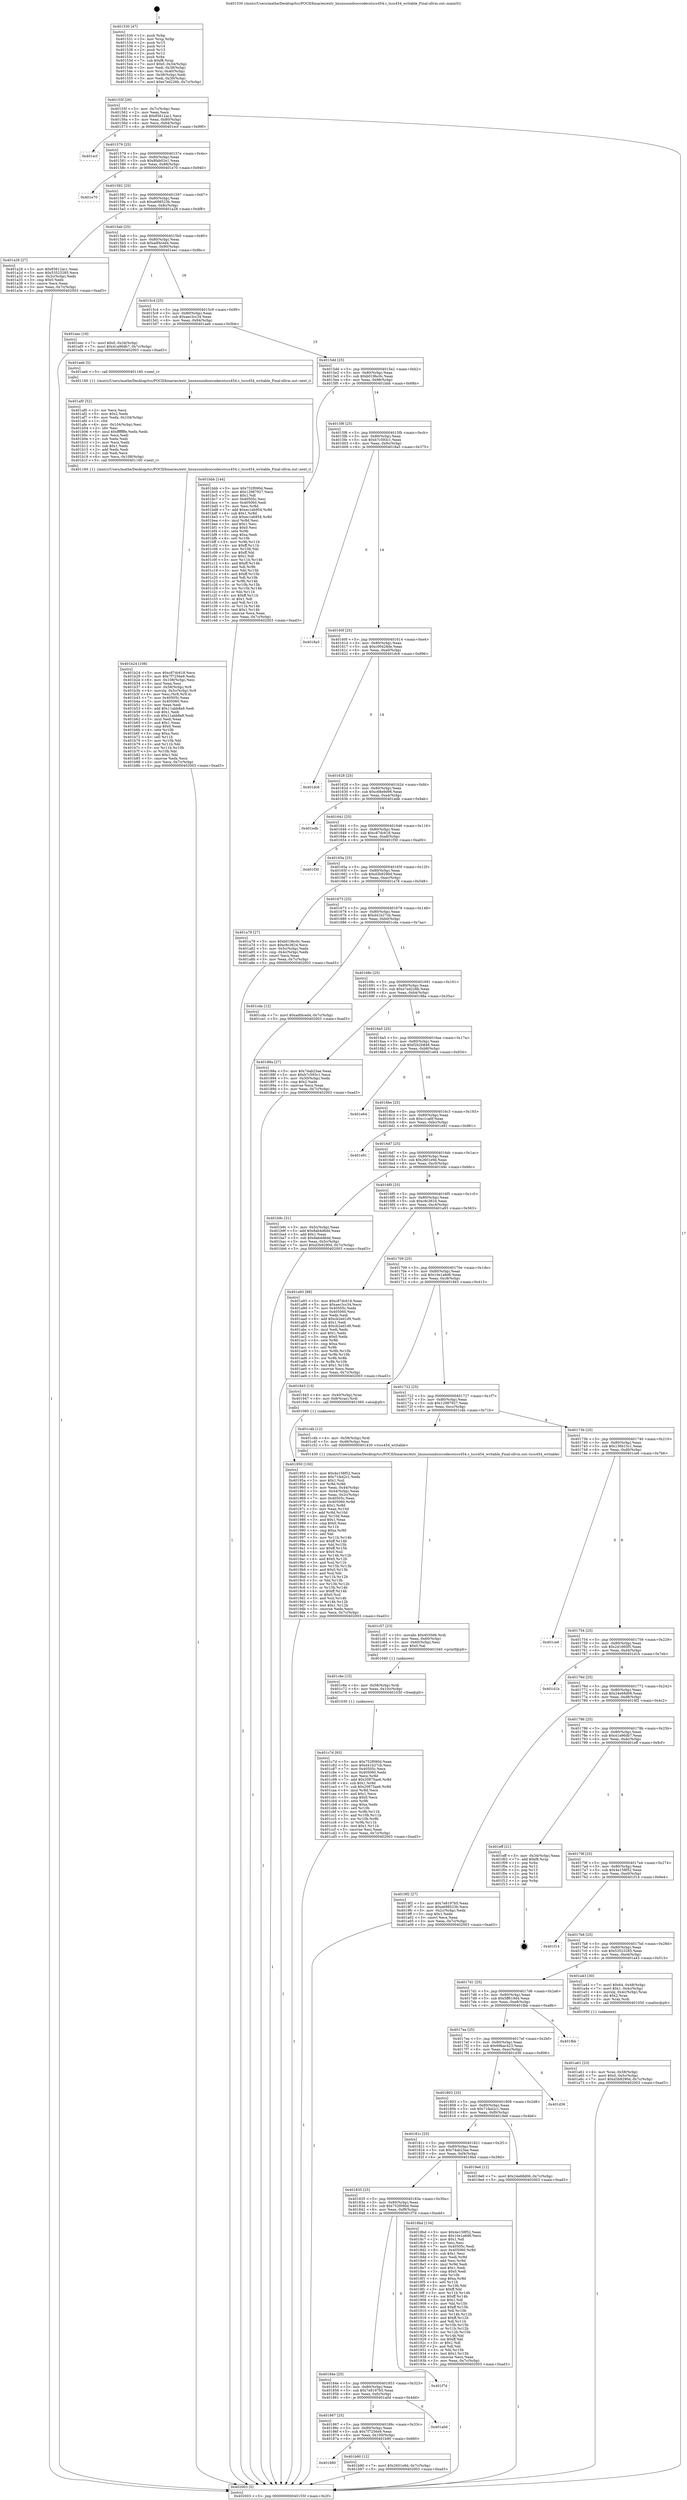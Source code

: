 digraph "0x401530" {
  label = "0x401530 (/mnt/c/Users/mathe/Desktop/tcc/POCII/binaries/extr_linuxsoundsoccodecstscs454.c_tscs454_writable_Final-ollvm.out::main(0))"
  labelloc = "t"
  node[shape=record]

  Entry [label="",width=0.3,height=0.3,shape=circle,fillcolor=black,style=filled]
  "0x40155f" [label="{
     0x40155f [26]\l
     | [instrs]\l
     &nbsp;&nbsp;0x40155f \<+3\>: mov -0x7c(%rbp),%eax\l
     &nbsp;&nbsp;0x401562 \<+2\>: mov %eax,%ecx\l
     &nbsp;&nbsp;0x401564 \<+6\>: sub $0x85612ac1,%ecx\l
     &nbsp;&nbsp;0x40156a \<+3\>: mov %eax,-0x80(%rbp)\l
     &nbsp;&nbsp;0x40156d \<+6\>: mov %ecx,-0x84(%rbp)\l
     &nbsp;&nbsp;0x401573 \<+6\>: je 0000000000401ecf \<main+0x99f\>\l
  }"]
  "0x401ecf" [label="{
     0x401ecf\l
  }", style=dashed]
  "0x401579" [label="{
     0x401579 [25]\l
     | [instrs]\l
     &nbsp;&nbsp;0x401579 \<+5\>: jmp 000000000040157e \<main+0x4e\>\l
     &nbsp;&nbsp;0x40157e \<+3\>: mov -0x80(%rbp),%eax\l
     &nbsp;&nbsp;0x401581 \<+5\>: sub $0x8fab02e1,%eax\l
     &nbsp;&nbsp;0x401586 \<+6\>: mov %eax,-0x88(%rbp)\l
     &nbsp;&nbsp;0x40158c \<+6\>: je 0000000000401e70 \<main+0x940\>\l
  }"]
  Exit [label="",width=0.3,height=0.3,shape=circle,fillcolor=black,style=filled,peripheries=2]
  "0x401e70" [label="{
     0x401e70\l
  }", style=dashed]
  "0x401592" [label="{
     0x401592 [25]\l
     | [instrs]\l
     &nbsp;&nbsp;0x401592 \<+5\>: jmp 0000000000401597 \<main+0x67\>\l
     &nbsp;&nbsp;0x401597 \<+3\>: mov -0x80(%rbp),%eax\l
     &nbsp;&nbsp;0x40159a \<+5\>: sub $0xa698523b,%eax\l
     &nbsp;&nbsp;0x40159f \<+6\>: mov %eax,-0x8c(%rbp)\l
     &nbsp;&nbsp;0x4015a5 \<+6\>: je 0000000000401a28 \<main+0x4f8\>\l
  }"]
  "0x401c7d" [label="{
     0x401c7d [93]\l
     | [instrs]\l
     &nbsp;&nbsp;0x401c7d \<+5\>: mov $0x752f090d,%eax\l
     &nbsp;&nbsp;0x401c82 \<+5\>: mov $0xd41b27cb,%esi\l
     &nbsp;&nbsp;0x401c87 \<+7\>: mov 0x40505c,%ecx\l
     &nbsp;&nbsp;0x401c8e \<+7\>: mov 0x405060,%edx\l
     &nbsp;&nbsp;0x401c95 \<+3\>: mov %ecx,%r8d\l
     &nbsp;&nbsp;0x401c98 \<+7\>: add $0x20875ae6,%r8d\l
     &nbsp;&nbsp;0x401c9f \<+4\>: sub $0x1,%r8d\l
     &nbsp;&nbsp;0x401ca3 \<+7\>: sub $0x20875ae6,%r8d\l
     &nbsp;&nbsp;0x401caa \<+4\>: imul %r8d,%ecx\l
     &nbsp;&nbsp;0x401cae \<+3\>: and $0x1,%ecx\l
     &nbsp;&nbsp;0x401cb1 \<+3\>: cmp $0x0,%ecx\l
     &nbsp;&nbsp;0x401cb4 \<+4\>: sete %r9b\l
     &nbsp;&nbsp;0x401cb8 \<+3\>: cmp $0xa,%edx\l
     &nbsp;&nbsp;0x401cbb \<+4\>: setl %r10b\l
     &nbsp;&nbsp;0x401cbf \<+3\>: mov %r9b,%r11b\l
     &nbsp;&nbsp;0x401cc2 \<+3\>: and %r10b,%r11b\l
     &nbsp;&nbsp;0x401cc5 \<+3\>: xor %r10b,%r9b\l
     &nbsp;&nbsp;0x401cc8 \<+3\>: or %r9b,%r11b\l
     &nbsp;&nbsp;0x401ccb \<+4\>: test $0x1,%r11b\l
     &nbsp;&nbsp;0x401ccf \<+3\>: cmovne %esi,%eax\l
     &nbsp;&nbsp;0x401cd2 \<+3\>: mov %eax,-0x7c(%rbp)\l
     &nbsp;&nbsp;0x401cd5 \<+5\>: jmp 0000000000402003 \<main+0xad3\>\l
  }"]
  "0x401a28" [label="{
     0x401a28 [27]\l
     | [instrs]\l
     &nbsp;&nbsp;0x401a28 \<+5\>: mov $0x85612ac1,%eax\l
     &nbsp;&nbsp;0x401a2d \<+5\>: mov $0x53523285,%ecx\l
     &nbsp;&nbsp;0x401a32 \<+3\>: mov -0x2c(%rbp),%edx\l
     &nbsp;&nbsp;0x401a35 \<+3\>: cmp $0x0,%edx\l
     &nbsp;&nbsp;0x401a38 \<+3\>: cmove %ecx,%eax\l
     &nbsp;&nbsp;0x401a3b \<+3\>: mov %eax,-0x7c(%rbp)\l
     &nbsp;&nbsp;0x401a3e \<+5\>: jmp 0000000000402003 \<main+0xad3\>\l
  }"]
  "0x4015ab" [label="{
     0x4015ab [25]\l
     | [instrs]\l
     &nbsp;&nbsp;0x4015ab \<+5\>: jmp 00000000004015b0 \<main+0x80\>\l
     &nbsp;&nbsp;0x4015b0 \<+3\>: mov -0x80(%rbp),%eax\l
     &nbsp;&nbsp;0x4015b3 \<+5\>: sub $0xadf4ced4,%eax\l
     &nbsp;&nbsp;0x4015b8 \<+6\>: mov %eax,-0x90(%rbp)\l
     &nbsp;&nbsp;0x4015be \<+6\>: je 0000000000401eec \<main+0x9bc\>\l
  }"]
  "0x401c6e" [label="{
     0x401c6e [15]\l
     | [instrs]\l
     &nbsp;&nbsp;0x401c6e \<+4\>: mov -0x58(%rbp),%rdi\l
     &nbsp;&nbsp;0x401c72 \<+6\>: mov %eax,-0x10c(%rbp)\l
     &nbsp;&nbsp;0x401c78 \<+5\>: call 0000000000401030 \<free@plt\>\l
     | [calls]\l
     &nbsp;&nbsp;0x401030 \{1\} (unknown)\l
  }"]
  "0x401eec" [label="{
     0x401eec [19]\l
     | [instrs]\l
     &nbsp;&nbsp;0x401eec \<+7\>: movl $0x0,-0x34(%rbp)\l
     &nbsp;&nbsp;0x401ef3 \<+7\>: movl $0x41a96db7,-0x7c(%rbp)\l
     &nbsp;&nbsp;0x401efa \<+5\>: jmp 0000000000402003 \<main+0xad3\>\l
  }"]
  "0x4015c4" [label="{
     0x4015c4 [25]\l
     | [instrs]\l
     &nbsp;&nbsp;0x4015c4 \<+5\>: jmp 00000000004015c9 \<main+0x99\>\l
     &nbsp;&nbsp;0x4015c9 \<+3\>: mov -0x80(%rbp),%eax\l
     &nbsp;&nbsp;0x4015cc \<+5\>: sub $0xaec3cc34,%eax\l
     &nbsp;&nbsp;0x4015d1 \<+6\>: mov %eax,-0x94(%rbp)\l
     &nbsp;&nbsp;0x4015d7 \<+6\>: je 0000000000401aeb \<main+0x5bb\>\l
  }"]
  "0x401c57" [label="{
     0x401c57 [23]\l
     | [instrs]\l
     &nbsp;&nbsp;0x401c57 \<+10\>: movabs $0x4030d6,%rdi\l
     &nbsp;&nbsp;0x401c61 \<+3\>: mov %eax,-0x60(%rbp)\l
     &nbsp;&nbsp;0x401c64 \<+3\>: mov -0x60(%rbp),%esi\l
     &nbsp;&nbsp;0x401c67 \<+2\>: mov $0x0,%al\l
     &nbsp;&nbsp;0x401c69 \<+5\>: call 0000000000401040 \<printf@plt\>\l
     | [calls]\l
     &nbsp;&nbsp;0x401040 \{1\} (unknown)\l
  }"]
  "0x401aeb" [label="{
     0x401aeb [5]\l
     | [instrs]\l
     &nbsp;&nbsp;0x401aeb \<+5\>: call 0000000000401160 \<next_i\>\l
     | [calls]\l
     &nbsp;&nbsp;0x401160 \{1\} (/mnt/c/Users/mathe/Desktop/tcc/POCII/binaries/extr_linuxsoundsoccodecstscs454.c_tscs454_writable_Final-ollvm.out::next_i)\l
  }"]
  "0x4015dd" [label="{
     0x4015dd [25]\l
     | [instrs]\l
     &nbsp;&nbsp;0x4015dd \<+5\>: jmp 00000000004015e2 \<main+0xb2\>\l
     &nbsp;&nbsp;0x4015e2 \<+3\>: mov -0x80(%rbp),%eax\l
     &nbsp;&nbsp;0x4015e5 \<+5\>: sub $0xb019bc0c,%eax\l
     &nbsp;&nbsp;0x4015ea \<+6\>: mov %eax,-0x98(%rbp)\l
     &nbsp;&nbsp;0x4015f0 \<+6\>: je 0000000000401bbb \<main+0x68b\>\l
  }"]
  "0x401880" [label="{
     0x401880\l
  }", style=dashed]
  "0x401bbb" [label="{
     0x401bbb [144]\l
     | [instrs]\l
     &nbsp;&nbsp;0x401bbb \<+5\>: mov $0x752f090d,%eax\l
     &nbsp;&nbsp;0x401bc0 \<+5\>: mov $0x12987927,%ecx\l
     &nbsp;&nbsp;0x401bc5 \<+2\>: mov $0x1,%dl\l
     &nbsp;&nbsp;0x401bc7 \<+7\>: mov 0x40505c,%esi\l
     &nbsp;&nbsp;0x401bce \<+7\>: mov 0x405060,%edi\l
     &nbsp;&nbsp;0x401bd5 \<+3\>: mov %esi,%r8d\l
     &nbsp;&nbsp;0x401bd8 \<+7\>: add $0xec1eb954,%r8d\l
     &nbsp;&nbsp;0x401bdf \<+4\>: sub $0x1,%r8d\l
     &nbsp;&nbsp;0x401be3 \<+7\>: sub $0xec1eb954,%r8d\l
     &nbsp;&nbsp;0x401bea \<+4\>: imul %r8d,%esi\l
     &nbsp;&nbsp;0x401bee \<+3\>: and $0x1,%esi\l
     &nbsp;&nbsp;0x401bf1 \<+3\>: cmp $0x0,%esi\l
     &nbsp;&nbsp;0x401bf4 \<+4\>: sete %r9b\l
     &nbsp;&nbsp;0x401bf8 \<+3\>: cmp $0xa,%edi\l
     &nbsp;&nbsp;0x401bfb \<+4\>: setl %r10b\l
     &nbsp;&nbsp;0x401bff \<+3\>: mov %r9b,%r11b\l
     &nbsp;&nbsp;0x401c02 \<+4\>: xor $0xff,%r11b\l
     &nbsp;&nbsp;0x401c06 \<+3\>: mov %r10b,%bl\l
     &nbsp;&nbsp;0x401c09 \<+3\>: xor $0xff,%bl\l
     &nbsp;&nbsp;0x401c0c \<+3\>: xor $0x1,%dl\l
     &nbsp;&nbsp;0x401c0f \<+3\>: mov %r11b,%r14b\l
     &nbsp;&nbsp;0x401c12 \<+4\>: and $0xff,%r14b\l
     &nbsp;&nbsp;0x401c16 \<+3\>: and %dl,%r9b\l
     &nbsp;&nbsp;0x401c19 \<+3\>: mov %bl,%r15b\l
     &nbsp;&nbsp;0x401c1c \<+4\>: and $0xff,%r15b\l
     &nbsp;&nbsp;0x401c20 \<+3\>: and %dl,%r10b\l
     &nbsp;&nbsp;0x401c23 \<+3\>: or %r9b,%r14b\l
     &nbsp;&nbsp;0x401c26 \<+3\>: or %r10b,%r15b\l
     &nbsp;&nbsp;0x401c29 \<+3\>: xor %r15b,%r14b\l
     &nbsp;&nbsp;0x401c2c \<+3\>: or %bl,%r11b\l
     &nbsp;&nbsp;0x401c2f \<+4\>: xor $0xff,%r11b\l
     &nbsp;&nbsp;0x401c33 \<+3\>: or $0x1,%dl\l
     &nbsp;&nbsp;0x401c36 \<+3\>: and %dl,%r11b\l
     &nbsp;&nbsp;0x401c39 \<+3\>: or %r11b,%r14b\l
     &nbsp;&nbsp;0x401c3c \<+4\>: test $0x1,%r14b\l
     &nbsp;&nbsp;0x401c40 \<+3\>: cmovne %ecx,%eax\l
     &nbsp;&nbsp;0x401c43 \<+3\>: mov %eax,-0x7c(%rbp)\l
     &nbsp;&nbsp;0x401c46 \<+5\>: jmp 0000000000402003 \<main+0xad3\>\l
  }"]
  "0x4015f6" [label="{
     0x4015f6 [25]\l
     | [instrs]\l
     &nbsp;&nbsp;0x4015f6 \<+5\>: jmp 00000000004015fb \<main+0xcb\>\l
     &nbsp;&nbsp;0x4015fb \<+3\>: mov -0x80(%rbp),%eax\l
     &nbsp;&nbsp;0x4015fe \<+5\>: sub $0xb7c593c1,%eax\l
     &nbsp;&nbsp;0x401603 \<+6\>: mov %eax,-0x9c(%rbp)\l
     &nbsp;&nbsp;0x401609 \<+6\>: je 00000000004018a5 \<main+0x375\>\l
  }"]
  "0x401b90" [label="{
     0x401b90 [12]\l
     | [instrs]\l
     &nbsp;&nbsp;0x401b90 \<+7\>: movl $0x2601e9d,-0x7c(%rbp)\l
     &nbsp;&nbsp;0x401b97 \<+5\>: jmp 0000000000402003 \<main+0xad3\>\l
  }"]
  "0x4018a5" [label="{
     0x4018a5\l
  }", style=dashed]
  "0x40160f" [label="{
     0x40160f [25]\l
     | [instrs]\l
     &nbsp;&nbsp;0x40160f \<+5\>: jmp 0000000000401614 \<main+0xe4\>\l
     &nbsp;&nbsp;0x401614 \<+3\>: mov -0x80(%rbp),%eax\l
     &nbsp;&nbsp;0x401617 \<+5\>: sub $0xc00428de,%eax\l
     &nbsp;&nbsp;0x40161c \<+6\>: mov %eax,-0xa0(%rbp)\l
     &nbsp;&nbsp;0x401622 \<+6\>: je 0000000000401dc6 \<main+0x896\>\l
  }"]
  "0x401867" [label="{
     0x401867 [25]\l
     | [instrs]\l
     &nbsp;&nbsp;0x401867 \<+5\>: jmp 000000000040186c \<main+0x33c\>\l
     &nbsp;&nbsp;0x40186c \<+3\>: mov -0x80(%rbp),%eax\l
     &nbsp;&nbsp;0x40186f \<+5\>: sub $0x7f7256e9,%eax\l
     &nbsp;&nbsp;0x401874 \<+6\>: mov %eax,-0x100(%rbp)\l
     &nbsp;&nbsp;0x40187a \<+6\>: je 0000000000401b90 \<main+0x660\>\l
  }"]
  "0x401dc6" [label="{
     0x401dc6\l
  }", style=dashed]
  "0x401628" [label="{
     0x401628 [25]\l
     | [instrs]\l
     &nbsp;&nbsp;0x401628 \<+5\>: jmp 000000000040162d \<main+0xfd\>\l
     &nbsp;&nbsp;0x40162d \<+3\>: mov -0x80(%rbp),%eax\l
     &nbsp;&nbsp;0x401630 \<+5\>: sub $0xc68e9d96,%eax\l
     &nbsp;&nbsp;0x401635 \<+6\>: mov %eax,-0xa4(%rbp)\l
     &nbsp;&nbsp;0x40163b \<+6\>: je 0000000000401edb \<main+0x9ab\>\l
  }"]
  "0x401a0d" [label="{
     0x401a0d\l
  }", style=dashed]
  "0x401edb" [label="{
     0x401edb\l
  }", style=dashed]
  "0x401641" [label="{
     0x401641 [25]\l
     | [instrs]\l
     &nbsp;&nbsp;0x401641 \<+5\>: jmp 0000000000401646 \<main+0x116\>\l
     &nbsp;&nbsp;0x401646 \<+3\>: mov -0x80(%rbp),%eax\l
     &nbsp;&nbsp;0x401649 \<+5\>: sub $0xc87dc618,%eax\l
     &nbsp;&nbsp;0x40164e \<+6\>: mov %eax,-0xa8(%rbp)\l
     &nbsp;&nbsp;0x401654 \<+6\>: je 0000000000401f30 \<main+0xa00\>\l
  }"]
  "0x40184e" [label="{
     0x40184e [25]\l
     | [instrs]\l
     &nbsp;&nbsp;0x40184e \<+5\>: jmp 0000000000401853 \<main+0x323\>\l
     &nbsp;&nbsp;0x401853 \<+3\>: mov -0x80(%rbp),%eax\l
     &nbsp;&nbsp;0x401856 \<+5\>: sub $0x7e8197b5,%eax\l
     &nbsp;&nbsp;0x40185b \<+6\>: mov %eax,-0xfc(%rbp)\l
     &nbsp;&nbsp;0x401861 \<+6\>: je 0000000000401a0d \<main+0x4dd\>\l
  }"]
  "0x401f30" [label="{
     0x401f30\l
  }", style=dashed]
  "0x40165a" [label="{
     0x40165a [25]\l
     | [instrs]\l
     &nbsp;&nbsp;0x40165a \<+5\>: jmp 000000000040165f \<main+0x12f\>\l
     &nbsp;&nbsp;0x40165f \<+3\>: mov -0x80(%rbp),%eax\l
     &nbsp;&nbsp;0x401662 \<+5\>: sub $0xd3b9290d,%eax\l
     &nbsp;&nbsp;0x401667 \<+6\>: mov %eax,-0xac(%rbp)\l
     &nbsp;&nbsp;0x40166d \<+6\>: je 0000000000401a78 \<main+0x548\>\l
  }"]
  "0x401f7d" [label="{
     0x401f7d\l
  }", style=dashed]
  "0x401a78" [label="{
     0x401a78 [27]\l
     | [instrs]\l
     &nbsp;&nbsp;0x401a78 \<+5\>: mov $0xb019bc0c,%eax\l
     &nbsp;&nbsp;0x401a7d \<+5\>: mov $0xc8c3624,%ecx\l
     &nbsp;&nbsp;0x401a82 \<+3\>: mov -0x5c(%rbp),%edx\l
     &nbsp;&nbsp;0x401a85 \<+3\>: cmp -0x4c(%rbp),%edx\l
     &nbsp;&nbsp;0x401a88 \<+3\>: cmovl %ecx,%eax\l
     &nbsp;&nbsp;0x401a8b \<+3\>: mov %eax,-0x7c(%rbp)\l
     &nbsp;&nbsp;0x401a8e \<+5\>: jmp 0000000000402003 \<main+0xad3\>\l
  }"]
  "0x401673" [label="{
     0x401673 [25]\l
     | [instrs]\l
     &nbsp;&nbsp;0x401673 \<+5\>: jmp 0000000000401678 \<main+0x148\>\l
     &nbsp;&nbsp;0x401678 \<+3\>: mov -0x80(%rbp),%eax\l
     &nbsp;&nbsp;0x40167b \<+5\>: sub $0xd41b27cb,%eax\l
     &nbsp;&nbsp;0x401680 \<+6\>: mov %eax,-0xb0(%rbp)\l
     &nbsp;&nbsp;0x401686 \<+6\>: je 0000000000401cda \<main+0x7aa\>\l
  }"]
  "0x401b24" [label="{
     0x401b24 [108]\l
     | [instrs]\l
     &nbsp;&nbsp;0x401b24 \<+5\>: mov $0xc87dc618,%ecx\l
     &nbsp;&nbsp;0x401b29 \<+5\>: mov $0x7f7256e9,%edx\l
     &nbsp;&nbsp;0x401b2e \<+6\>: mov -0x108(%rbp),%esi\l
     &nbsp;&nbsp;0x401b34 \<+3\>: imul %eax,%esi\l
     &nbsp;&nbsp;0x401b37 \<+4\>: mov -0x58(%rbp),%r8\l
     &nbsp;&nbsp;0x401b3b \<+4\>: movslq -0x5c(%rbp),%r9\l
     &nbsp;&nbsp;0x401b3f \<+4\>: mov %esi,(%r8,%r9,4)\l
     &nbsp;&nbsp;0x401b43 \<+7\>: mov 0x40505c,%eax\l
     &nbsp;&nbsp;0x401b4a \<+7\>: mov 0x405060,%esi\l
     &nbsp;&nbsp;0x401b51 \<+2\>: mov %eax,%edi\l
     &nbsp;&nbsp;0x401b53 \<+6\>: add $0x11abb8a9,%edi\l
     &nbsp;&nbsp;0x401b59 \<+3\>: sub $0x1,%edi\l
     &nbsp;&nbsp;0x401b5c \<+6\>: sub $0x11abb8a9,%edi\l
     &nbsp;&nbsp;0x401b62 \<+3\>: imul %edi,%eax\l
     &nbsp;&nbsp;0x401b65 \<+3\>: and $0x1,%eax\l
     &nbsp;&nbsp;0x401b68 \<+3\>: cmp $0x0,%eax\l
     &nbsp;&nbsp;0x401b6b \<+4\>: sete %r10b\l
     &nbsp;&nbsp;0x401b6f \<+3\>: cmp $0xa,%esi\l
     &nbsp;&nbsp;0x401b72 \<+4\>: setl %r11b\l
     &nbsp;&nbsp;0x401b76 \<+3\>: mov %r10b,%bl\l
     &nbsp;&nbsp;0x401b79 \<+3\>: and %r11b,%bl\l
     &nbsp;&nbsp;0x401b7c \<+3\>: xor %r11b,%r10b\l
     &nbsp;&nbsp;0x401b7f \<+3\>: or %r10b,%bl\l
     &nbsp;&nbsp;0x401b82 \<+3\>: test $0x1,%bl\l
     &nbsp;&nbsp;0x401b85 \<+3\>: cmovne %edx,%ecx\l
     &nbsp;&nbsp;0x401b88 \<+3\>: mov %ecx,-0x7c(%rbp)\l
     &nbsp;&nbsp;0x401b8b \<+5\>: jmp 0000000000402003 \<main+0xad3\>\l
  }"]
  "0x401cda" [label="{
     0x401cda [12]\l
     | [instrs]\l
     &nbsp;&nbsp;0x401cda \<+7\>: movl $0xadf4ced4,-0x7c(%rbp)\l
     &nbsp;&nbsp;0x401ce1 \<+5\>: jmp 0000000000402003 \<main+0xad3\>\l
  }"]
  "0x40168c" [label="{
     0x40168c [25]\l
     | [instrs]\l
     &nbsp;&nbsp;0x40168c \<+5\>: jmp 0000000000401691 \<main+0x161\>\l
     &nbsp;&nbsp;0x401691 \<+3\>: mov -0x80(%rbp),%eax\l
     &nbsp;&nbsp;0x401694 \<+5\>: sub $0xe7ed226b,%eax\l
     &nbsp;&nbsp;0x401699 \<+6\>: mov %eax,-0xb4(%rbp)\l
     &nbsp;&nbsp;0x40169f \<+6\>: je 000000000040188a \<main+0x35a\>\l
  }"]
  "0x401af0" [label="{
     0x401af0 [52]\l
     | [instrs]\l
     &nbsp;&nbsp;0x401af0 \<+2\>: xor %ecx,%ecx\l
     &nbsp;&nbsp;0x401af2 \<+5\>: mov $0x2,%edx\l
     &nbsp;&nbsp;0x401af7 \<+6\>: mov %edx,-0x104(%rbp)\l
     &nbsp;&nbsp;0x401afd \<+1\>: cltd\l
     &nbsp;&nbsp;0x401afe \<+6\>: mov -0x104(%rbp),%esi\l
     &nbsp;&nbsp;0x401b04 \<+2\>: idiv %esi\l
     &nbsp;&nbsp;0x401b06 \<+6\>: imul $0xfffffffe,%edx,%edx\l
     &nbsp;&nbsp;0x401b0c \<+2\>: mov %ecx,%edi\l
     &nbsp;&nbsp;0x401b0e \<+2\>: sub %edx,%edi\l
     &nbsp;&nbsp;0x401b10 \<+2\>: mov %ecx,%edx\l
     &nbsp;&nbsp;0x401b12 \<+3\>: sub $0x1,%edx\l
     &nbsp;&nbsp;0x401b15 \<+2\>: add %edx,%edi\l
     &nbsp;&nbsp;0x401b17 \<+2\>: sub %edi,%ecx\l
     &nbsp;&nbsp;0x401b19 \<+6\>: mov %ecx,-0x108(%rbp)\l
     &nbsp;&nbsp;0x401b1f \<+5\>: call 0000000000401160 \<next_i\>\l
     | [calls]\l
     &nbsp;&nbsp;0x401160 \{1\} (/mnt/c/Users/mathe/Desktop/tcc/POCII/binaries/extr_linuxsoundsoccodecstscs454.c_tscs454_writable_Final-ollvm.out::next_i)\l
  }"]
  "0x40188a" [label="{
     0x40188a [27]\l
     | [instrs]\l
     &nbsp;&nbsp;0x40188a \<+5\>: mov $0x74ab23ae,%eax\l
     &nbsp;&nbsp;0x40188f \<+5\>: mov $0xb7c593c1,%ecx\l
     &nbsp;&nbsp;0x401894 \<+3\>: mov -0x30(%rbp),%edx\l
     &nbsp;&nbsp;0x401897 \<+3\>: cmp $0x2,%edx\l
     &nbsp;&nbsp;0x40189a \<+3\>: cmovne %ecx,%eax\l
     &nbsp;&nbsp;0x40189d \<+3\>: mov %eax,-0x7c(%rbp)\l
     &nbsp;&nbsp;0x4018a0 \<+5\>: jmp 0000000000402003 \<main+0xad3\>\l
  }"]
  "0x4016a5" [label="{
     0x4016a5 [25]\l
     | [instrs]\l
     &nbsp;&nbsp;0x4016a5 \<+5\>: jmp 00000000004016aa \<main+0x17a\>\l
     &nbsp;&nbsp;0x4016aa \<+3\>: mov -0x80(%rbp),%eax\l
     &nbsp;&nbsp;0x4016ad \<+5\>: sub $0xf2b2b848,%eax\l
     &nbsp;&nbsp;0x4016b2 \<+6\>: mov %eax,-0xb8(%rbp)\l
     &nbsp;&nbsp;0x4016b8 \<+6\>: je 0000000000401e64 \<main+0x934\>\l
  }"]
  "0x402003" [label="{
     0x402003 [5]\l
     | [instrs]\l
     &nbsp;&nbsp;0x402003 \<+5\>: jmp 000000000040155f \<main+0x2f\>\l
  }"]
  "0x401530" [label="{
     0x401530 [47]\l
     | [instrs]\l
     &nbsp;&nbsp;0x401530 \<+1\>: push %rbp\l
     &nbsp;&nbsp;0x401531 \<+3\>: mov %rsp,%rbp\l
     &nbsp;&nbsp;0x401534 \<+2\>: push %r15\l
     &nbsp;&nbsp;0x401536 \<+2\>: push %r14\l
     &nbsp;&nbsp;0x401538 \<+2\>: push %r13\l
     &nbsp;&nbsp;0x40153a \<+2\>: push %r12\l
     &nbsp;&nbsp;0x40153c \<+1\>: push %rbx\l
     &nbsp;&nbsp;0x40153d \<+7\>: sub $0xf8,%rsp\l
     &nbsp;&nbsp;0x401544 \<+7\>: movl $0x0,-0x34(%rbp)\l
     &nbsp;&nbsp;0x40154b \<+3\>: mov %edi,-0x38(%rbp)\l
     &nbsp;&nbsp;0x40154e \<+4\>: mov %rsi,-0x40(%rbp)\l
     &nbsp;&nbsp;0x401552 \<+3\>: mov -0x38(%rbp),%edi\l
     &nbsp;&nbsp;0x401555 \<+3\>: mov %edi,-0x30(%rbp)\l
     &nbsp;&nbsp;0x401558 \<+7\>: movl $0xe7ed226b,-0x7c(%rbp)\l
  }"]
  "0x401a61" [label="{
     0x401a61 [23]\l
     | [instrs]\l
     &nbsp;&nbsp;0x401a61 \<+4\>: mov %rax,-0x58(%rbp)\l
     &nbsp;&nbsp;0x401a65 \<+7\>: movl $0x0,-0x5c(%rbp)\l
     &nbsp;&nbsp;0x401a6c \<+7\>: movl $0xd3b9290d,-0x7c(%rbp)\l
     &nbsp;&nbsp;0x401a73 \<+5\>: jmp 0000000000402003 \<main+0xad3\>\l
  }"]
  "0x401e64" [label="{
     0x401e64\l
  }", style=dashed]
  "0x4016be" [label="{
     0x4016be [25]\l
     | [instrs]\l
     &nbsp;&nbsp;0x4016be \<+5\>: jmp 00000000004016c3 \<main+0x193\>\l
     &nbsp;&nbsp;0x4016c3 \<+3\>: mov -0x80(%rbp),%eax\l
     &nbsp;&nbsp;0x4016c6 \<+5\>: sub $0xc1ca6f,%eax\l
     &nbsp;&nbsp;0x4016cb \<+6\>: mov %eax,-0xbc(%rbp)\l
     &nbsp;&nbsp;0x4016d1 \<+6\>: je 0000000000401e91 \<main+0x961\>\l
  }"]
  "0x401950" [label="{
     0x401950 [150]\l
     | [instrs]\l
     &nbsp;&nbsp;0x401950 \<+5\>: mov $0x4e158f52,%ecx\l
     &nbsp;&nbsp;0x401955 \<+5\>: mov $0x71fa42c1,%edx\l
     &nbsp;&nbsp;0x40195a \<+3\>: mov $0x1,%sil\l
     &nbsp;&nbsp;0x40195d \<+3\>: xor %r8d,%r8d\l
     &nbsp;&nbsp;0x401960 \<+3\>: mov %eax,-0x44(%rbp)\l
     &nbsp;&nbsp;0x401963 \<+3\>: mov -0x44(%rbp),%eax\l
     &nbsp;&nbsp;0x401966 \<+3\>: mov %eax,-0x2c(%rbp)\l
     &nbsp;&nbsp;0x401969 \<+7\>: mov 0x40505c,%eax\l
     &nbsp;&nbsp;0x401970 \<+8\>: mov 0x405060,%r9d\l
     &nbsp;&nbsp;0x401978 \<+4\>: sub $0x1,%r8d\l
     &nbsp;&nbsp;0x40197c \<+3\>: mov %eax,%r10d\l
     &nbsp;&nbsp;0x40197f \<+3\>: add %r8d,%r10d\l
     &nbsp;&nbsp;0x401982 \<+4\>: imul %r10d,%eax\l
     &nbsp;&nbsp;0x401986 \<+3\>: and $0x1,%eax\l
     &nbsp;&nbsp;0x401989 \<+3\>: cmp $0x0,%eax\l
     &nbsp;&nbsp;0x40198c \<+4\>: sete %r11b\l
     &nbsp;&nbsp;0x401990 \<+4\>: cmp $0xa,%r9d\l
     &nbsp;&nbsp;0x401994 \<+3\>: setl %bl\l
     &nbsp;&nbsp;0x401997 \<+3\>: mov %r11b,%r14b\l
     &nbsp;&nbsp;0x40199a \<+4\>: xor $0xff,%r14b\l
     &nbsp;&nbsp;0x40199e \<+3\>: mov %bl,%r15b\l
     &nbsp;&nbsp;0x4019a1 \<+4\>: xor $0xff,%r15b\l
     &nbsp;&nbsp;0x4019a5 \<+4\>: xor $0x0,%sil\l
     &nbsp;&nbsp;0x4019a9 \<+3\>: mov %r14b,%r12b\l
     &nbsp;&nbsp;0x4019ac \<+4\>: and $0x0,%r12b\l
     &nbsp;&nbsp;0x4019b0 \<+3\>: and %sil,%r11b\l
     &nbsp;&nbsp;0x4019b3 \<+3\>: mov %r15b,%r13b\l
     &nbsp;&nbsp;0x4019b6 \<+4\>: and $0x0,%r13b\l
     &nbsp;&nbsp;0x4019ba \<+3\>: and %sil,%bl\l
     &nbsp;&nbsp;0x4019bd \<+3\>: or %r11b,%r12b\l
     &nbsp;&nbsp;0x4019c0 \<+3\>: or %bl,%r13b\l
     &nbsp;&nbsp;0x4019c3 \<+3\>: xor %r13b,%r12b\l
     &nbsp;&nbsp;0x4019c6 \<+3\>: or %r15b,%r14b\l
     &nbsp;&nbsp;0x4019c9 \<+4\>: xor $0xff,%r14b\l
     &nbsp;&nbsp;0x4019cd \<+4\>: or $0x0,%sil\l
     &nbsp;&nbsp;0x4019d1 \<+3\>: and %sil,%r14b\l
     &nbsp;&nbsp;0x4019d4 \<+3\>: or %r14b,%r12b\l
     &nbsp;&nbsp;0x4019d7 \<+4\>: test $0x1,%r12b\l
     &nbsp;&nbsp;0x4019db \<+3\>: cmovne %edx,%ecx\l
     &nbsp;&nbsp;0x4019de \<+3\>: mov %ecx,-0x7c(%rbp)\l
     &nbsp;&nbsp;0x4019e1 \<+5\>: jmp 0000000000402003 \<main+0xad3\>\l
  }"]
  "0x401e91" [label="{
     0x401e91\l
  }", style=dashed]
  "0x4016d7" [label="{
     0x4016d7 [25]\l
     | [instrs]\l
     &nbsp;&nbsp;0x4016d7 \<+5\>: jmp 00000000004016dc \<main+0x1ac\>\l
     &nbsp;&nbsp;0x4016dc \<+3\>: mov -0x80(%rbp),%eax\l
     &nbsp;&nbsp;0x4016df \<+5\>: sub $0x2601e9d,%eax\l
     &nbsp;&nbsp;0x4016e4 \<+6\>: mov %eax,-0xc0(%rbp)\l
     &nbsp;&nbsp;0x4016ea \<+6\>: je 0000000000401b9c \<main+0x66c\>\l
  }"]
  "0x401835" [label="{
     0x401835 [25]\l
     | [instrs]\l
     &nbsp;&nbsp;0x401835 \<+5\>: jmp 000000000040183a \<main+0x30a\>\l
     &nbsp;&nbsp;0x40183a \<+3\>: mov -0x80(%rbp),%eax\l
     &nbsp;&nbsp;0x40183d \<+5\>: sub $0x752f090d,%eax\l
     &nbsp;&nbsp;0x401842 \<+6\>: mov %eax,-0xf8(%rbp)\l
     &nbsp;&nbsp;0x401848 \<+6\>: je 0000000000401f7d \<main+0xa4d\>\l
  }"]
  "0x401b9c" [label="{
     0x401b9c [31]\l
     | [instrs]\l
     &nbsp;&nbsp;0x401b9c \<+3\>: mov -0x5c(%rbp),%eax\l
     &nbsp;&nbsp;0x401b9f \<+5\>: add $0x8ab4d6dd,%eax\l
     &nbsp;&nbsp;0x401ba4 \<+3\>: add $0x1,%eax\l
     &nbsp;&nbsp;0x401ba7 \<+5\>: sub $0x8ab4d6dd,%eax\l
     &nbsp;&nbsp;0x401bac \<+3\>: mov %eax,-0x5c(%rbp)\l
     &nbsp;&nbsp;0x401baf \<+7\>: movl $0xd3b9290d,-0x7c(%rbp)\l
     &nbsp;&nbsp;0x401bb6 \<+5\>: jmp 0000000000402003 \<main+0xad3\>\l
  }"]
  "0x4016f0" [label="{
     0x4016f0 [25]\l
     | [instrs]\l
     &nbsp;&nbsp;0x4016f0 \<+5\>: jmp 00000000004016f5 \<main+0x1c5\>\l
     &nbsp;&nbsp;0x4016f5 \<+3\>: mov -0x80(%rbp),%eax\l
     &nbsp;&nbsp;0x4016f8 \<+5\>: sub $0xc8c3624,%eax\l
     &nbsp;&nbsp;0x4016fd \<+6\>: mov %eax,-0xc4(%rbp)\l
     &nbsp;&nbsp;0x401703 \<+6\>: je 0000000000401a93 \<main+0x563\>\l
  }"]
  "0x4018bd" [label="{
     0x4018bd [134]\l
     | [instrs]\l
     &nbsp;&nbsp;0x4018bd \<+5\>: mov $0x4e158f52,%eax\l
     &nbsp;&nbsp;0x4018c2 \<+5\>: mov $0x10e1a6d6,%ecx\l
     &nbsp;&nbsp;0x4018c7 \<+2\>: mov $0x1,%dl\l
     &nbsp;&nbsp;0x4018c9 \<+2\>: xor %esi,%esi\l
     &nbsp;&nbsp;0x4018cb \<+7\>: mov 0x40505c,%edi\l
     &nbsp;&nbsp;0x4018d2 \<+8\>: mov 0x405060,%r8d\l
     &nbsp;&nbsp;0x4018da \<+3\>: sub $0x1,%esi\l
     &nbsp;&nbsp;0x4018dd \<+3\>: mov %edi,%r9d\l
     &nbsp;&nbsp;0x4018e0 \<+3\>: add %esi,%r9d\l
     &nbsp;&nbsp;0x4018e3 \<+4\>: imul %r9d,%edi\l
     &nbsp;&nbsp;0x4018e7 \<+3\>: and $0x1,%edi\l
     &nbsp;&nbsp;0x4018ea \<+3\>: cmp $0x0,%edi\l
     &nbsp;&nbsp;0x4018ed \<+4\>: sete %r10b\l
     &nbsp;&nbsp;0x4018f1 \<+4\>: cmp $0xa,%r8d\l
     &nbsp;&nbsp;0x4018f5 \<+4\>: setl %r11b\l
     &nbsp;&nbsp;0x4018f9 \<+3\>: mov %r10b,%bl\l
     &nbsp;&nbsp;0x4018fc \<+3\>: xor $0xff,%bl\l
     &nbsp;&nbsp;0x4018ff \<+3\>: mov %r11b,%r14b\l
     &nbsp;&nbsp;0x401902 \<+4\>: xor $0xff,%r14b\l
     &nbsp;&nbsp;0x401906 \<+3\>: xor $0x1,%dl\l
     &nbsp;&nbsp;0x401909 \<+3\>: mov %bl,%r15b\l
     &nbsp;&nbsp;0x40190c \<+4\>: and $0xff,%r15b\l
     &nbsp;&nbsp;0x401910 \<+3\>: and %dl,%r10b\l
     &nbsp;&nbsp;0x401913 \<+3\>: mov %r14b,%r12b\l
     &nbsp;&nbsp;0x401916 \<+4\>: and $0xff,%r12b\l
     &nbsp;&nbsp;0x40191a \<+3\>: and %dl,%r11b\l
     &nbsp;&nbsp;0x40191d \<+3\>: or %r10b,%r15b\l
     &nbsp;&nbsp;0x401920 \<+3\>: or %r11b,%r12b\l
     &nbsp;&nbsp;0x401923 \<+3\>: xor %r12b,%r15b\l
     &nbsp;&nbsp;0x401926 \<+3\>: or %r14b,%bl\l
     &nbsp;&nbsp;0x401929 \<+3\>: xor $0xff,%bl\l
     &nbsp;&nbsp;0x40192c \<+3\>: or $0x1,%dl\l
     &nbsp;&nbsp;0x40192f \<+2\>: and %dl,%bl\l
     &nbsp;&nbsp;0x401931 \<+3\>: or %bl,%r15b\l
     &nbsp;&nbsp;0x401934 \<+4\>: test $0x1,%r15b\l
     &nbsp;&nbsp;0x401938 \<+3\>: cmovne %ecx,%eax\l
     &nbsp;&nbsp;0x40193b \<+3\>: mov %eax,-0x7c(%rbp)\l
     &nbsp;&nbsp;0x40193e \<+5\>: jmp 0000000000402003 \<main+0xad3\>\l
  }"]
  "0x401a93" [label="{
     0x401a93 [88]\l
     | [instrs]\l
     &nbsp;&nbsp;0x401a93 \<+5\>: mov $0xc87dc618,%eax\l
     &nbsp;&nbsp;0x401a98 \<+5\>: mov $0xaec3cc34,%ecx\l
     &nbsp;&nbsp;0x401a9d \<+7\>: mov 0x40505c,%edx\l
     &nbsp;&nbsp;0x401aa4 \<+7\>: mov 0x405060,%esi\l
     &nbsp;&nbsp;0x401aab \<+2\>: mov %edx,%edi\l
     &nbsp;&nbsp;0x401aad \<+6\>: add $0xcb2ed1d9,%edi\l
     &nbsp;&nbsp;0x401ab3 \<+3\>: sub $0x1,%edi\l
     &nbsp;&nbsp;0x401ab6 \<+6\>: sub $0xcb2ed1d9,%edi\l
     &nbsp;&nbsp;0x401abc \<+3\>: imul %edi,%edx\l
     &nbsp;&nbsp;0x401abf \<+3\>: and $0x1,%edx\l
     &nbsp;&nbsp;0x401ac2 \<+3\>: cmp $0x0,%edx\l
     &nbsp;&nbsp;0x401ac5 \<+4\>: sete %r8b\l
     &nbsp;&nbsp;0x401ac9 \<+3\>: cmp $0xa,%esi\l
     &nbsp;&nbsp;0x401acc \<+4\>: setl %r9b\l
     &nbsp;&nbsp;0x401ad0 \<+3\>: mov %r8b,%r10b\l
     &nbsp;&nbsp;0x401ad3 \<+3\>: and %r9b,%r10b\l
     &nbsp;&nbsp;0x401ad6 \<+3\>: xor %r9b,%r8b\l
     &nbsp;&nbsp;0x401ad9 \<+3\>: or %r8b,%r10b\l
     &nbsp;&nbsp;0x401adc \<+4\>: test $0x1,%r10b\l
     &nbsp;&nbsp;0x401ae0 \<+3\>: cmovne %ecx,%eax\l
     &nbsp;&nbsp;0x401ae3 \<+3\>: mov %eax,-0x7c(%rbp)\l
     &nbsp;&nbsp;0x401ae6 \<+5\>: jmp 0000000000402003 \<main+0xad3\>\l
  }"]
  "0x401709" [label="{
     0x401709 [25]\l
     | [instrs]\l
     &nbsp;&nbsp;0x401709 \<+5\>: jmp 000000000040170e \<main+0x1de\>\l
     &nbsp;&nbsp;0x40170e \<+3\>: mov -0x80(%rbp),%eax\l
     &nbsp;&nbsp;0x401711 \<+5\>: sub $0x10e1a6d6,%eax\l
     &nbsp;&nbsp;0x401716 \<+6\>: mov %eax,-0xc8(%rbp)\l
     &nbsp;&nbsp;0x40171c \<+6\>: je 0000000000401943 \<main+0x413\>\l
  }"]
  "0x40181c" [label="{
     0x40181c [25]\l
     | [instrs]\l
     &nbsp;&nbsp;0x40181c \<+5\>: jmp 0000000000401821 \<main+0x2f1\>\l
     &nbsp;&nbsp;0x401821 \<+3\>: mov -0x80(%rbp),%eax\l
     &nbsp;&nbsp;0x401824 \<+5\>: sub $0x74ab23ae,%eax\l
     &nbsp;&nbsp;0x401829 \<+6\>: mov %eax,-0xf4(%rbp)\l
     &nbsp;&nbsp;0x40182f \<+6\>: je 00000000004018bd \<main+0x38d\>\l
  }"]
  "0x401943" [label="{
     0x401943 [13]\l
     | [instrs]\l
     &nbsp;&nbsp;0x401943 \<+4\>: mov -0x40(%rbp),%rax\l
     &nbsp;&nbsp;0x401947 \<+4\>: mov 0x8(%rax),%rdi\l
     &nbsp;&nbsp;0x40194b \<+5\>: call 0000000000401060 \<atoi@plt\>\l
     | [calls]\l
     &nbsp;&nbsp;0x401060 \{1\} (unknown)\l
  }"]
  "0x401722" [label="{
     0x401722 [25]\l
     | [instrs]\l
     &nbsp;&nbsp;0x401722 \<+5\>: jmp 0000000000401727 \<main+0x1f7\>\l
     &nbsp;&nbsp;0x401727 \<+3\>: mov -0x80(%rbp),%eax\l
     &nbsp;&nbsp;0x40172a \<+5\>: sub $0x12987927,%eax\l
     &nbsp;&nbsp;0x40172f \<+6\>: mov %eax,-0xcc(%rbp)\l
     &nbsp;&nbsp;0x401735 \<+6\>: je 0000000000401c4b \<main+0x71b\>\l
  }"]
  "0x4019e6" [label="{
     0x4019e6 [12]\l
     | [instrs]\l
     &nbsp;&nbsp;0x4019e6 \<+7\>: movl $0x24e68d06,-0x7c(%rbp)\l
     &nbsp;&nbsp;0x4019ed \<+5\>: jmp 0000000000402003 \<main+0xad3\>\l
  }"]
  "0x401c4b" [label="{
     0x401c4b [12]\l
     | [instrs]\l
     &nbsp;&nbsp;0x401c4b \<+4\>: mov -0x58(%rbp),%rdi\l
     &nbsp;&nbsp;0x401c4f \<+3\>: mov -0x48(%rbp),%esi\l
     &nbsp;&nbsp;0x401c52 \<+5\>: call 0000000000401430 \<tscs454_writable\>\l
     | [calls]\l
     &nbsp;&nbsp;0x401430 \{1\} (/mnt/c/Users/mathe/Desktop/tcc/POCII/binaries/extr_linuxsoundsoccodecstscs454.c_tscs454_writable_Final-ollvm.out::tscs454_writable)\l
  }"]
  "0x40173b" [label="{
     0x40173b [25]\l
     | [instrs]\l
     &nbsp;&nbsp;0x40173b \<+5\>: jmp 0000000000401740 \<main+0x210\>\l
     &nbsp;&nbsp;0x401740 \<+3\>: mov -0x80(%rbp),%eax\l
     &nbsp;&nbsp;0x401743 \<+5\>: sub $0x136b15c1,%eax\l
     &nbsp;&nbsp;0x401748 \<+6\>: mov %eax,-0xd0(%rbp)\l
     &nbsp;&nbsp;0x40174e \<+6\>: je 0000000000401ce6 \<main+0x7b6\>\l
  }"]
  "0x401803" [label="{
     0x401803 [25]\l
     | [instrs]\l
     &nbsp;&nbsp;0x401803 \<+5\>: jmp 0000000000401808 \<main+0x2d8\>\l
     &nbsp;&nbsp;0x401808 \<+3\>: mov -0x80(%rbp),%eax\l
     &nbsp;&nbsp;0x40180b \<+5\>: sub $0x71fa42c1,%eax\l
     &nbsp;&nbsp;0x401810 \<+6\>: mov %eax,-0xf0(%rbp)\l
     &nbsp;&nbsp;0x401816 \<+6\>: je 00000000004019e6 \<main+0x4b6\>\l
  }"]
  "0x401ce6" [label="{
     0x401ce6\l
  }", style=dashed]
  "0x401754" [label="{
     0x401754 [25]\l
     | [instrs]\l
     &nbsp;&nbsp;0x401754 \<+5\>: jmp 0000000000401759 \<main+0x229\>\l
     &nbsp;&nbsp;0x401759 \<+3\>: mov -0x80(%rbp),%eax\l
     &nbsp;&nbsp;0x40175c \<+5\>: sub $0x241660f5,%eax\l
     &nbsp;&nbsp;0x401761 \<+6\>: mov %eax,-0xd4(%rbp)\l
     &nbsp;&nbsp;0x401767 \<+6\>: je 0000000000401d1b \<main+0x7eb\>\l
  }"]
  "0x401d36" [label="{
     0x401d36\l
  }", style=dashed]
  "0x401d1b" [label="{
     0x401d1b\l
  }", style=dashed]
  "0x40176d" [label="{
     0x40176d [25]\l
     | [instrs]\l
     &nbsp;&nbsp;0x40176d \<+5\>: jmp 0000000000401772 \<main+0x242\>\l
     &nbsp;&nbsp;0x401772 \<+3\>: mov -0x80(%rbp),%eax\l
     &nbsp;&nbsp;0x401775 \<+5\>: sub $0x24e68d06,%eax\l
     &nbsp;&nbsp;0x40177a \<+6\>: mov %eax,-0xd8(%rbp)\l
     &nbsp;&nbsp;0x401780 \<+6\>: je 00000000004019f2 \<main+0x4c2\>\l
  }"]
  "0x4017ea" [label="{
     0x4017ea [25]\l
     | [instrs]\l
     &nbsp;&nbsp;0x4017ea \<+5\>: jmp 00000000004017ef \<main+0x2bf\>\l
     &nbsp;&nbsp;0x4017ef \<+3\>: mov -0x80(%rbp),%eax\l
     &nbsp;&nbsp;0x4017f2 \<+5\>: sub $0x69bac423,%eax\l
     &nbsp;&nbsp;0x4017f7 \<+6\>: mov %eax,-0xec(%rbp)\l
     &nbsp;&nbsp;0x4017fd \<+6\>: je 0000000000401d36 \<main+0x806\>\l
  }"]
  "0x4019f2" [label="{
     0x4019f2 [27]\l
     | [instrs]\l
     &nbsp;&nbsp;0x4019f2 \<+5\>: mov $0x7e8197b5,%eax\l
     &nbsp;&nbsp;0x4019f7 \<+5\>: mov $0xa698523b,%ecx\l
     &nbsp;&nbsp;0x4019fc \<+3\>: mov -0x2c(%rbp),%edx\l
     &nbsp;&nbsp;0x4019ff \<+3\>: cmp $0x1,%edx\l
     &nbsp;&nbsp;0x401a02 \<+3\>: cmovl %ecx,%eax\l
     &nbsp;&nbsp;0x401a05 \<+3\>: mov %eax,-0x7c(%rbp)\l
     &nbsp;&nbsp;0x401a08 \<+5\>: jmp 0000000000402003 \<main+0xad3\>\l
  }"]
  "0x401786" [label="{
     0x401786 [25]\l
     | [instrs]\l
     &nbsp;&nbsp;0x401786 \<+5\>: jmp 000000000040178b \<main+0x25b\>\l
     &nbsp;&nbsp;0x40178b \<+3\>: mov -0x80(%rbp),%eax\l
     &nbsp;&nbsp;0x40178e \<+5\>: sub $0x41a96db7,%eax\l
     &nbsp;&nbsp;0x401793 \<+6\>: mov %eax,-0xdc(%rbp)\l
     &nbsp;&nbsp;0x401799 \<+6\>: je 0000000000401eff \<main+0x9cf\>\l
  }"]
  "0x401fbb" [label="{
     0x401fbb\l
  }", style=dashed]
  "0x401eff" [label="{
     0x401eff [21]\l
     | [instrs]\l
     &nbsp;&nbsp;0x401eff \<+3\>: mov -0x34(%rbp),%eax\l
     &nbsp;&nbsp;0x401f02 \<+7\>: add $0xf8,%rsp\l
     &nbsp;&nbsp;0x401f09 \<+1\>: pop %rbx\l
     &nbsp;&nbsp;0x401f0a \<+2\>: pop %r12\l
     &nbsp;&nbsp;0x401f0c \<+2\>: pop %r13\l
     &nbsp;&nbsp;0x401f0e \<+2\>: pop %r14\l
     &nbsp;&nbsp;0x401f10 \<+2\>: pop %r15\l
     &nbsp;&nbsp;0x401f12 \<+1\>: pop %rbp\l
     &nbsp;&nbsp;0x401f13 \<+1\>: ret\l
  }"]
  "0x40179f" [label="{
     0x40179f [25]\l
     | [instrs]\l
     &nbsp;&nbsp;0x40179f \<+5\>: jmp 00000000004017a4 \<main+0x274\>\l
     &nbsp;&nbsp;0x4017a4 \<+3\>: mov -0x80(%rbp),%eax\l
     &nbsp;&nbsp;0x4017a7 \<+5\>: sub $0x4e158f52,%eax\l
     &nbsp;&nbsp;0x4017ac \<+6\>: mov %eax,-0xe0(%rbp)\l
     &nbsp;&nbsp;0x4017b2 \<+6\>: je 0000000000401f14 \<main+0x9e4\>\l
  }"]
  "0x4017d1" [label="{
     0x4017d1 [25]\l
     | [instrs]\l
     &nbsp;&nbsp;0x4017d1 \<+5\>: jmp 00000000004017d6 \<main+0x2a6\>\l
     &nbsp;&nbsp;0x4017d6 \<+3\>: mov -0x80(%rbp),%eax\l
     &nbsp;&nbsp;0x4017d9 \<+5\>: sub $0x5ff619d4,%eax\l
     &nbsp;&nbsp;0x4017de \<+6\>: mov %eax,-0xe8(%rbp)\l
     &nbsp;&nbsp;0x4017e4 \<+6\>: je 0000000000401fbb \<main+0xa8b\>\l
  }"]
  "0x401f14" [label="{
     0x401f14\l
  }", style=dashed]
  "0x4017b8" [label="{
     0x4017b8 [25]\l
     | [instrs]\l
     &nbsp;&nbsp;0x4017b8 \<+5\>: jmp 00000000004017bd \<main+0x28d\>\l
     &nbsp;&nbsp;0x4017bd \<+3\>: mov -0x80(%rbp),%eax\l
     &nbsp;&nbsp;0x4017c0 \<+5\>: sub $0x53523285,%eax\l
     &nbsp;&nbsp;0x4017c5 \<+6\>: mov %eax,-0xe4(%rbp)\l
     &nbsp;&nbsp;0x4017cb \<+6\>: je 0000000000401a43 \<main+0x513\>\l
  }"]
  "0x401a43" [label="{
     0x401a43 [30]\l
     | [instrs]\l
     &nbsp;&nbsp;0x401a43 \<+7\>: movl $0x64,-0x48(%rbp)\l
     &nbsp;&nbsp;0x401a4a \<+7\>: movl $0x1,-0x4c(%rbp)\l
     &nbsp;&nbsp;0x401a51 \<+4\>: movslq -0x4c(%rbp),%rax\l
     &nbsp;&nbsp;0x401a55 \<+4\>: shl $0x2,%rax\l
     &nbsp;&nbsp;0x401a59 \<+3\>: mov %rax,%rdi\l
     &nbsp;&nbsp;0x401a5c \<+5\>: call 0000000000401050 \<malloc@plt\>\l
     | [calls]\l
     &nbsp;&nbsp;0x401050 \{1\} (unknown)\l
  }"]
  Entry -> "0x401530" [label=" 1"]
  "0x40155f" -> "0x401ecf" [label=" 0"]
  "0x40155f" -> "0x401579" [label=" 18"]
  "0x401eff" -> Exit [label=" 1"]
  "0x401579" -> "0x401e70" [label=" 0"]
  "0x401579" -> "0x401592" [label=" 18"]
  "0x401eec" -> "0x402003" [label=" 1"]
  "0x401592" -> "0x401a28" [label=" 1"]
  "0x401592" -> "0x4015ab" [label=" 17"]
  "0x401cda" -> "0x402003" [label=" 1"]
  "0x4015ab" -> "0x401eec" [label=" 1"]
  "0x4015ab" -> "0x4015c4" [label=" 16"]
  "0x401c7d" -> "0x402003" [label=" 1"]
  "0x4015c4" -> "0x401aeb" [label=" 1"]
  "0x4015c4" -> "0x4015dd" [label=" 15"]
  "0x401c6e" -> "0x401c7d" [label=" 1"]
  "0x4015dd" -> "0x401bbb" [label=" 1"]
  "0x4015dd" -> "0x4015f6" [label=" 14"]
  "0x401c57" -> "0x401c6e" [label=" 1"]
  "0x4015f6" -> "0x4018a5" [label=" 0"]
  "0x4015f6" -> "0x40160f" [label=" 14"]
  "0x401c4b" -> "0x401c57" [label=" 1"]
  "0x40160f" -> "0x401dc6" [label=" 0"]
  "0x40160f" -> "0x401628" [label=" 14"]
  "0x401b9c" -> "0x402003" [label=" 1"]
  "0x401628" -> "0x401edb" [label=" 0"]
  "0x401628" -> "0x401641" [label=" 14"]
  "0x401b90" -> "0x402003" [label=" 1"]
  "0x401641" -> "0x401f30" [label=" 0"]
  "0x401641" -> "0x40165a" [label=" 14"]
  "0x401867" -> "0x401b90" [label=" 1"]
  "0x40165a" -> "0x401a78" [label=" 2"]
  "0x40165a" -> "0x401673" [label=" 12"]
  "0x401bbb" -> "0x402003" [label=" 1"]
  "0x401673" -> "0x401cda" [label=" 1"]
  "0x401673" -> "0x40168c" [label=" 11"]
  "0x40184e" -> "0x401a0d" [label=" 0"]
  "0x40168c" -> "0x40188a" [label=" 1"]
  "0x40168c" -> "0x4016a5" [label=" 10"]
  "0x40188a" -> "0x402003" [label=" 1"]
  "0x401530" -> "0x40155f" [label=" 1"]
  "0x402003" -> "0x40155f" [label=" 17"]
  "0x401867" -> "0x401880" [label=" 0"]
  "0x4016a5" -> "0x401e64" [label=" 0"]
  "0x4016a5" -> "0x4016be" [label=" 10"]
  "0x401835" -> "0x40184e" [label=" 1"]
  "0x4016be" -> "0x401e91" [label=" 0"]
  "0x4016be" -> "0x4016d7" [label=" 10"]
  "0x401835" -> "0x401f7d" [label=" 0"]
  "0x4016d7" -> "0x401b9c" [label=" 1"]
  "0x4016d7" -> "0x4016f0" [label=" 9"]
  "0x40184e" -> "0x401867" [label=" 1"]
  "0x4016f0" -> "0x401a93" [label=" 1"]
  "0x4016f0" -> "0x401709" [label=" 8"]
  "0x401b24" -> "0x402003" [label=" 1"]
  "0x401709" -> "0x401943" [label=" 1"]
  "0x401709" -> "0x401722" [label=" 7"]
  "0x401aeb" -> "0x401af0" [label=" 1"]
  "0x401722" -> "0x401c4b" [label=" 1"]
  "0x401722" -> "0x40173b" [label=" 6"]
  "0x401a93" -> "0x402003" [label=" 1"]
  "0x40173b" -> "0x401ce6" [label=" 0"]
  "0x40173b" -> "0x401754" [label=" 6"]
  "0x401a61" -> "0x402003" [label=" 1"]
  "0x401754" -> "0x401d1b" [label=" 0"]
  "0x401754" -> "0x40176d" [label=" 6"]
  "0x401a43" -> "0x401a61" [label=" 1"]
  "0x40176d" -> "0x4019f2" [label=" 1"]
  "0x40176d" -> "0x401786" [label=" 5"]
  "0x4019f2" -> "0x402003" [label=" 1"]
  "0x401786" -> "0x401eff" [label=" 1"]
  "0x401786" -> "0x40179f" [label=" 4"]
  "0x4019e6" -> "0x402003" [label=" 1"]
  "0x40179f" -> "0x401f14" [label=" 0"]
  "0x40179f" -> "0x4017b8" [label=" 4"]
  "0x401943" -> "0x401950" [label=" 1"]
  "0x4017b8" -> "0x401a43" [label=" 1"]
  "0x4017b8" -> "0x4017d1" [label=" 3"]
  "0x401950" -> "0x402003" [label=" 1"]
  "0x4017d1" -> "0x401fbb" [label=" 0"]
  "0x4017d1" -> "0x4017ea" [label=" 3"]
  "0x401a28" -> "0x402003" [label=" 1"]
  "0x4017ea" -> "0x401d36" [label=" 0"]
  "0x4017ea" -> "0x401803" [label=" 3"]
  "0x401a78" -> "0x402003" [label=" 2"]
  "0x401803" -> "0x4019e6" [label=" 1"]
  "0x401803" -> "0x40181c" [label=" 2"]
  "0x401af0" -> "0x401b24" [label=" 1"]
  "0x40181c" -> "0x4018bd" [label=" 1"]
  "0x40181c" -> "0x401835" [label=" 1"]
  "0x4018bd" -> "0x402003" [label=" 1"]
}
